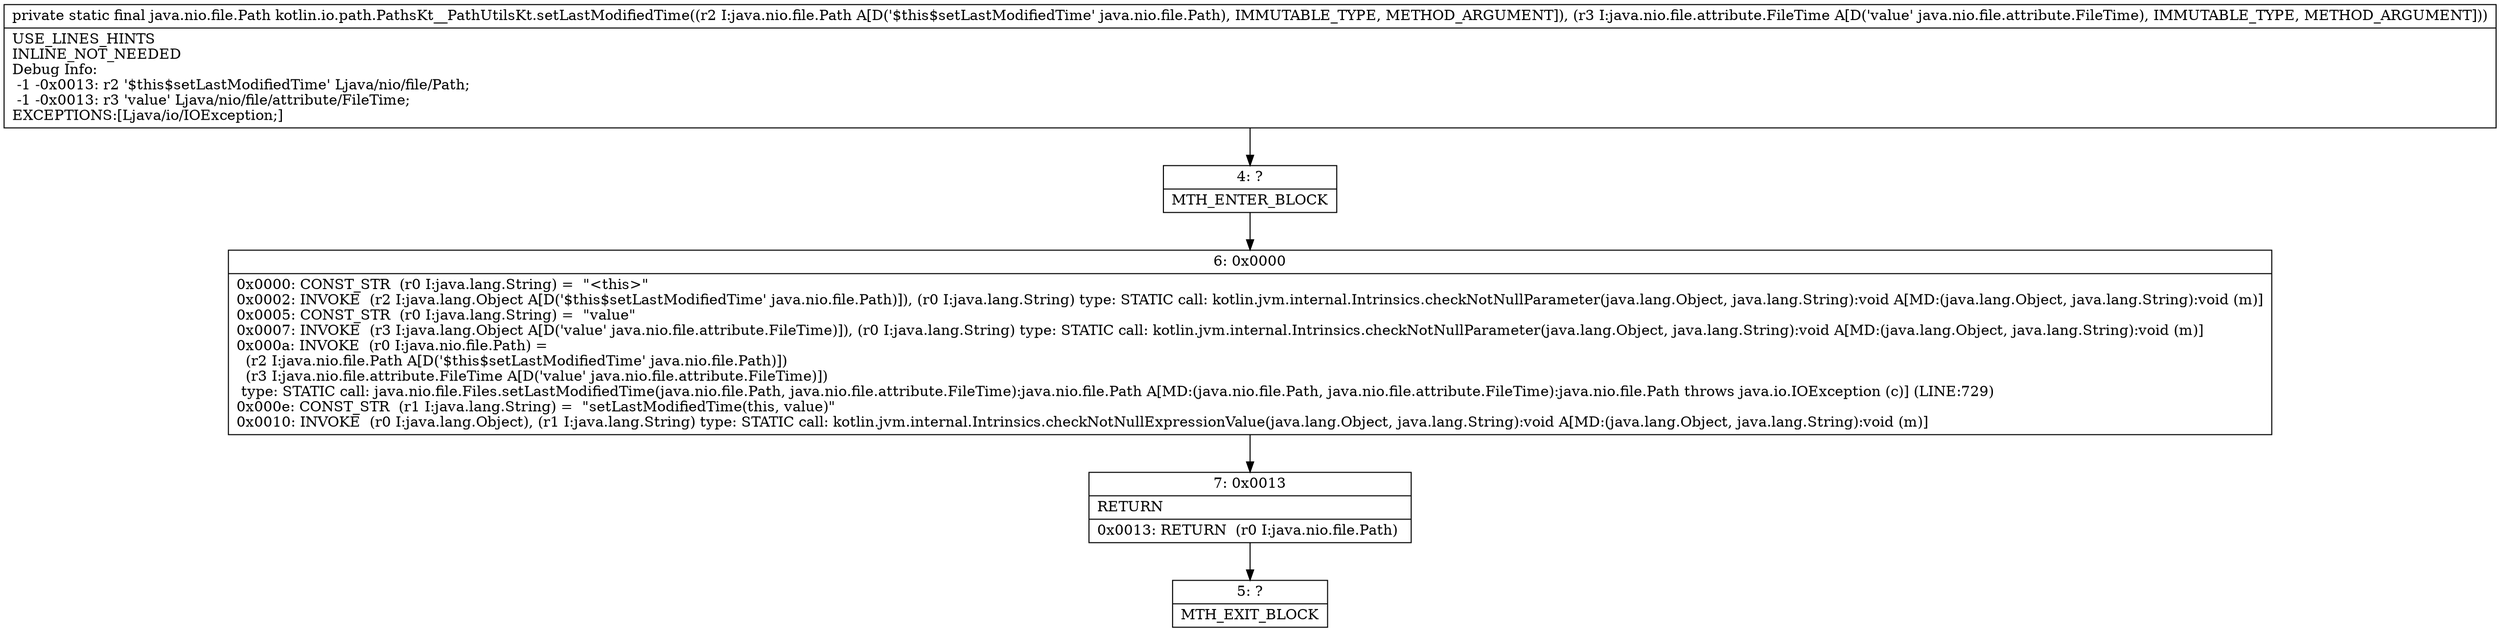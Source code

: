 digraph "CFG forkotlin.io.path.PathsKt__PathUtilsKt.setLastModifiedTime(Ljava\/nio\/file\/Path;Ljava\/nio\/file\/attribute\/FileTime;)Ljava\/nio\/file\/Path;" {
Node_4 [shape=record,label="{4\:\ ?|MTH_ENTER_BLOCK\l}"];
Node_6 [shape=record,label="{6\:\ 0x0000|0x0000: CONST_STR  (r0 I:java.lang.String) =  \"\<this\>\" \l0x0002: INVOKE  (r2 I:java.lang.Object A[D('$this$setLastModifiedTime' java.nio.file.Path)]), (r0 I:java.lang.String) type: STATIC call: kotlin.jvm.internal.Intrinsics.checkNotNullParameter(java.lang.Object, java.lang.String):void A[MD:(java.lang.Object, java.lang.String):void (m)]\l0x0005: CONST_STR  (r0 I:java.lang.String) =  \"value\" \l0x0007: INVOKE  (r3 I:java.lang.Object A[D('value' java.nio.file.attribute.FileTime)]), (r0 I:java.lang.String) type: STATIC call: kotlin.jvm.internal.Intrinsics.checkNotNullParameter(java.lang.Object, java.lang.String):void A[MD:(java.lang.Object, java.lang.String):void (m)]\l0x000a: INVOKE  (r0 I:java.nio.file.Path) = \l  (r2 I:java.nio.file.Path A[D('$this$setLastModifiedTime' java.nio.file.Path)])\l  (r3 I:java.nio.file.attribute.FileTime A[D('value' java.nio.file.attribute.FileTime)])\l type: STATIC call: java.nio.file.Files.setLastModifiedTime(java.nio.file.Path, java.nio.file.attribute.FileTime):java.nio.file.Path A[MD:(java.nio.file.Path, java.nio.file.attribute.FileTime):java.nio.file.Path throws java.io.IOException (c)] (LINE:729)\l0x000e: CONST_STR  (r1 I:java.lang.String) =  \"setLastModifiedTime(this, value)\" \l0x0010: INVOKE  (r0 I:java.lang.Object), (r1 I:java.lang.String) type: STATIC call: kotlin.jvm.internal.Intrinsics.checkNotNullExpressionValue(java.lang.Object, java.lang.String):void A[MD:(java.lang.Object, java.lang.String):void (m)]\l}"];
Node_7 [shape=record,label="{7\:\ 0x0013|RETURN\l|0x0013: RETURN  (r0 I:java.nio.file.Path) \l}"];
Node_5 [shape=record,label="{5\:\ ?|MTH_EXIT_BLOCK\l}"];
MethodNode[shape=record,label="{private static final java.nio.file.Path kotlin.io.path.PathsKt__PathUtilsKt.setLastModifiedTime((r2 I:java.nio.file.Path A[D('$this$setLastModifiedTime' java.nio.file.Path), IMMUTABLE_TYPE, METHOD_ARGUMENT]), (r3 I:java.nio.file.attribute.FileTime A[D('value' java.nio.file.attribute.FileTime), IMMUTABLE_TYPE, METHOD_ARGUMENT]))  | USE_LINES_HINTS\lINLINE_NOT_NEEDED\lDebug Info:\l  \-1 \-0x0013: r2 '$this$setLastModifiedTime' Ljava\/nio\/file\/Path;\l  \-1 \-0x0013: r3 'value' Ljava\/nio\/file\/attribute\/FileTime;\lEXCEPTIONS:[Ljava\/io\/IOException;]\l}"];
MethodNode -> Node_4;Node_4 -> Node_6;
Node_6 -> Node_7;
Node_7 -> Node_5;
}

